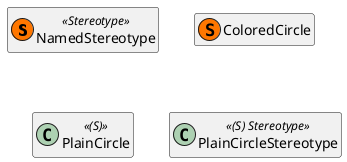 {
  "sha1": "8m7gkhn2t6u2rth54gw4s28lz4ggvga",
  "insertion": {
    "when": "2024-10-13T12:24:41.616Z",
    "url": "https://github.com/plantuml/plantuml/issues/1854",
    "user": "plantuml@gmail.com"
  }
}
@startuml
hide empty members
class NamedStereotype       <<(S,#FF7700)Stereotype>>
class ColoredCircle         <<(S,#FF7700)>>
class PlainCircle           <<(S)>>
class PlainCircleStereotype <<(S) Stereotype>>
@enduml
